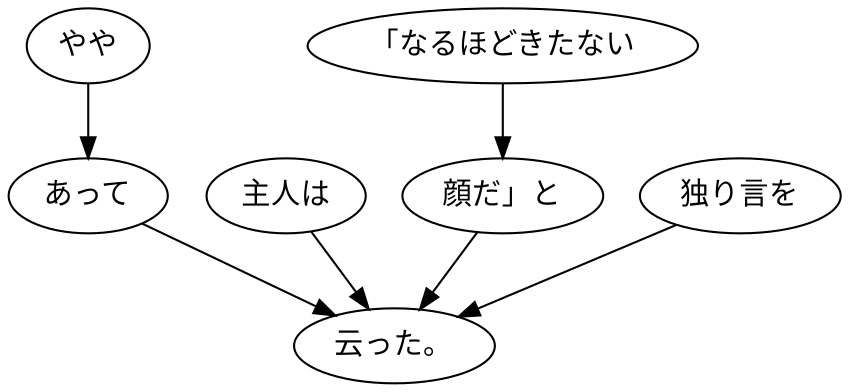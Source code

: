 digraph graph5657 {
	node0 [label="やや"];
	node1 [label="あって"];
	node2 [label="主人は"];
	node3 [label="「なるほどきたない"];
	node4 [label="顔だ」と"];
	node5 [label="独り言を"];
	node6 [label="云った。"];
	node0 -> node1;
	node1 -> node6;
	node2 -> node6;
	node3 -> node4;
	node4 -> node6;
	node5 -> node6;
}
